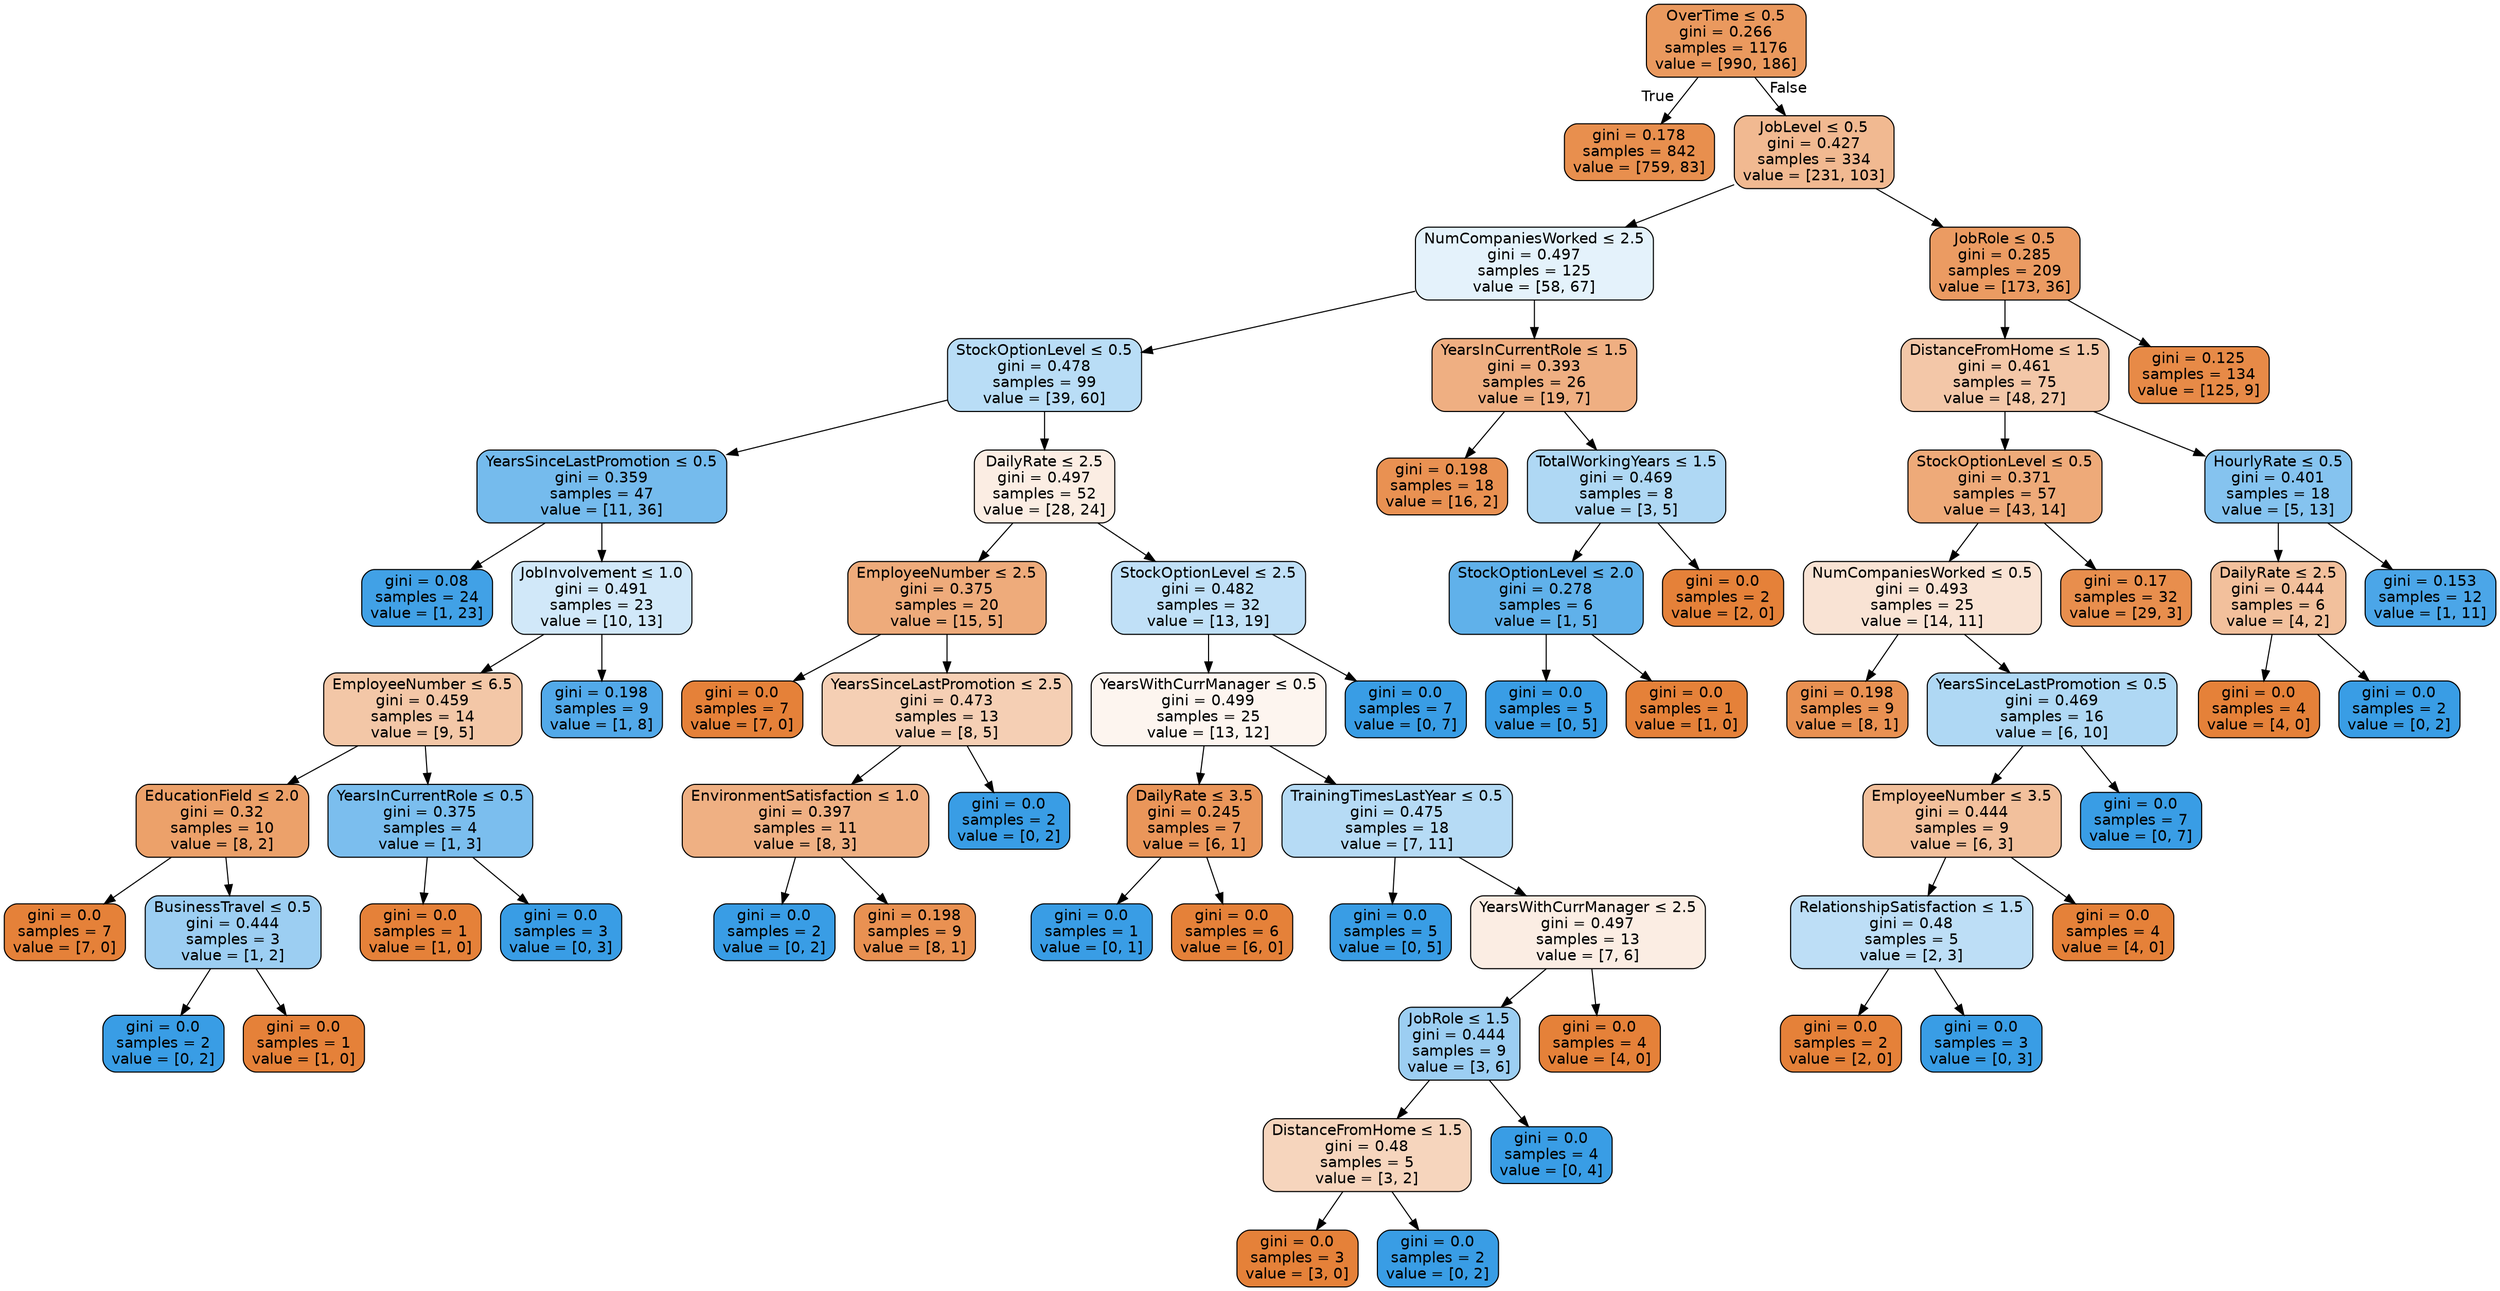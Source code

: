 digraph Tree {
node [shape=box, style="filled, rounded", color="black", fontname=helvetica] ;
edge [fontname=helvetica] ;
0 [label=<OverTime &le; 0.5<br/>gini = 0.266<br/>samples = 1176<br/>value = [990, 186]>, fillcolor="#e58139cf"] ;
1 [label=<gini = 0.178<br/>samples = 842<br/>value = [759, 83]>, fillcolor="#e58139e3"] ;
0 -> 1 [labeldistance=2.5, labelangle=45, headlabel="True"] ;
2 [label=<JobLevel &le; 0.5<br/>gini = 0.427<br/>samples = 334<br/>value = [231, 103]>, fillcolor="#e581398d"] ;
0 -> 2 [labeldistance=2.5, labelangle=-45, headlabel="False"] ;
3 [label=<NumCompaniesWorked &le; 2.5<br/>gini = 0.497<br/>samples = 125<br/>value = [58, 67]>, fillcolor="#399de522"] ;
2 -> 3 ;
4 [label=<StockOptionLevel &le; 0.5<br/>gini = 0.478<br/>samples = 99<br/>value = [39, 60]>, fillcolor="#399de559"] ;
3 -> 4 ;
5 [label=<YearsSinceLastPromotion &le; 0.5<br/>gini = 0.359<br/>samples = 47<br/>value = [11, 36]>, fillcolor="#399de5b1"] ;
4 -> 5 ;
6 [label=<gini = 0.08<br/>samples = 24<br/>value = [1, 23]>, fillcolor="#399de5f4"] ;
5 -> 6 ;
7 [label=<JobInvolvement &le; 1.0<br/>gini = 0.491<br/>samples = 23<br/>value = [10, 13]>, fillcolor="#399de53b"] ;
5 -> 7 ;
8 [label=<EmployeeNumber &le; 6.5<br/>gini = 0.459<br/>samples = 14<br/>value = [9, 5]>, fillcolor="#e5813971"] ;
7 -> 8 ;
9 [label=<EducationField &le; 2.0<br/>gini = 0.32<br/>samples = 10<br/>value = [8, 2]>, fillcolor="#e58139bf"] ;
8 -> 9 ;
10 [label=<gini = 0.0<br/>samples = 7<br/>value = [7, 0]>, fillcolor="#e58139ff"] ;
9 -> 10 ;
11 [label=<BusinessTravel &le; 0.5<br/>gini = 0.444<br/>samples = 3<br/>value = [1, 2]>, fillcolor="#399de57f"] ;
9 -> 11 ;
12 [label=<gini = 0.0<br/>samples = 2<br/>value = [0, 2]>, fillcolor="#399de5ff"] ;
11 -> 12 ;
13 [label=<gini = 0.0<br/>samples = 1<br/>value = [1, 0]>, fillcolor="#e58139ff"] ;
11 -> 13 ;
14 [label=<YearsInCurrentRole &le; 0.5<br/>gini = 0.375<br/>samples = 4<br/>value = [1, 3]>, fillcolor="#399de5aa"] ;
8 -> 14 ;
15 [label=<gini = 0.0<br/>samples = 1<br/>value = [1, 0]>, fillcolor="#e58139ff"] ;
14 -> 15 ;
16 [label=<gini = 0.0<br/>samples = 3<br/>value = [0, 3]>, fillcolor="#399de5ff"] ;
14 -> 16 ;
17 [label=<gini = 0.198<br/>samples = 9<br/>value = [1, 8]>, fillcolor="#399de5df"] ;
7 -> 17 ;
18 [label=<DailyRate &le; 2.5<br/>gini = 0.497<br/>samples = 52<br/>value = [28, 24]>, fillcolor="#e5813924"] ;
4 -> 18 ;
19 [label=<EmployeeNumber &le; 2.5<br/>gini = 0.375<br/>samples = 20<br/>value = [15, 5]>, fillcolor="#e58139aa"] ;
18 -> 19 ;
20 [label=<gini = 0.0<br/>samples = 7<br/>value = [7, 0]>, fillcolor="#e58139ff"] ;
19 -> 20 ;
21 [label=<YearsSinceLastPromotion &le; 2.5<br/>gini = 0.473<br/>samples = 13<br/>value = [8, 5]>, fillcolor="#e5813960"] ;
19 -> 21 ;
22 [label=<EnvironmentSatisfaction &le; 1.0<br/>gini = 0.397<br/>samples = 11<br/>value = [8, 3]>, fillcolor="#e581399f"] ;
21 -> 22 ;
23 [label=<gini = 0.0<br/>samples = 2<br/>value = [0, 2]>, fillcolor="#399de5ff"] ;
22 -> 23 ;
24 [label=<gini = 0.198<br/>samples = 9<br/>value = [8, 1]>, fillcolor="#e58139df"] ;
22 -> 24 ;
25 [label=<gini = 0.0<br/>samples = 2<br/>value = [0, 2]>, fillcolor="#399de5ff"] ;
21 -> 25 ;
26 [label=<StockOptionLevel &le; 2.5<br/>gini = 0.482<br/>samples = 32<br/>value = [13, 19]>, fillcolor="#399de551"] ;
18 -> 26 ;
27 [label=<YearsWithCurrManager &le; 0.5<br/>gini = 0.499<br/>samples = 25<br/>value = [13, 12]>, fillcolor="#e5813914"] ;
26 -> 27 ;
28 [label=<DailyRate &le; 3.5<br/>gini = 0.245<br/>samples = 7<br/>value = [6, 1]>, fillcolor="#e58139d4"] ;
27 -> 28 ;
29 [label=<gini = 0.0<br/>samples = 1<br/>value = [0, 1]>, fillcolor="#399de5ff"] ;
28 -> 29 ;
30 [label=<gini = 0.0<br/>samples = 6<br/>value = [6, 0]>, fillcolor="#e58139ff"] ;
28 -> 30 ;
31 [label=<TrainingTimesLastYear &le; 0.5<br/>gini = 0.475<br/>samples = 18<br/>value = [7, 11]>, fillcolor="#399de55d"] ;
27 -> 31 ;
32 [label=<gini = 0.0<br/>samples = 5<br/>value = [0, 5]>, fillcolor="#399de5ff"] ;
31 -> 32 ;
33 [label=<YearsWithCurrManager &le; 2.5<br/>gini = 0.497<br/>samples = 13<br/>value = [7, 6]>, fillcolor="#e5813924"] ;
31 -> 33 ;
34 [label=<JobRole &le; 1.5<br/>gini = 0.444<br/>samples = 9<br/>value = [3, 6]>, fillcolor="#399de57f"] ;
33 -> 34 ;
35 [label=<DistanceFromHome &le; 1.5<br/>gini = 0.48<br/>samples = 5<br/>value = [3, 2]>, fillcolor="#e5813955"] ;
34 -> 35 ;
36 [label=<gini = 0.0<br/>samples = 3<br/>value = [3, 0]>, fillcolor="#e58139ff"] ;
35 -> 36 ;
37 [label=<gini = 0.0<br/>samples = 2<br/>value = [0, 2]>, fillcolor="#399de5ff"] ;
35 -> 37 ;
38 [label=<gini = 0.0<br/>samples = 4<br/>value = [0, 4]>, fillcolor="#399de5ff"] ;
34 -> 38 ;
39 [label=<gini = 0.0<br/>samples = 4<br/>value = [4, 0]>, fillcolor="#e58139ff"] ;
33 -> 39 ;
40 [label=<gini = 0.0<br/>samples = 7<br/>value = [0, 7]>, fillcolor="#399de5ff"] ;
26 -> 40 ;
41 [label=<YearsInCurrentRole &le; 1.5<br/>gini = 0.393<br/>samples = 26<br/>value = [19, 7]>, fillcolor="#e58139a1"] ;
3 -> 41 ;
42 [label=<gini = 0.198<br/>samples = 18<br/>value = [16, 2]>, fillcolor="#e58139df"] ;
41 -> 42 ;
43 [label=<TotalWorkingYears &le; 1.5<br/>gini = 0.469<br/>samples = 8<br/>value = [3, 5]>, fillcolor="#399de566"] ;
41 -> 43 ;
44 [label=<StockOptionLevel &le; 2.0<br/>gini = 0.278<br/>samples = 6<br/>value = [1, 5]>, fillcolor="#399de5cc"] ;
43 -> 44 ;
45 [label=<gini = 0.0<br/>samples = 5<br/>value = [0, 5]>, fillcolor="#399de5ff"] ;
44 -> 45 ;
46 [label=<gini = 0.0<br/>samples = 1<br/>value = [1, 0]>, fillcolor="#e58139ff"] ;
44 -> 46 ;
47 [label=<gini = 0.0<br/>samples = 2<br/>value = [2, 0]>, fillcolor="#e58139ff"] ;
43 -> 47 ;
48 [label=<JobRole &le; 0.5<br/>gini = 0.285<br/>samples = 209<br/>value = [173, 36]>, fillcolor="#e58139ca"] ;
2 -> 48 ;
49 [label=<DistanceFromHome &le; 1.5<br/>gini = 0.461<br/>samples = 75<br/>value = [48, 27]>, fillcolor="#e5813970"] ;
48 -> 49 ;
50 [label=<StockOptionLevel &le; 0.5<br/>gini = 0.371<br/>samples = 57<br/>value = [43, 14]>, fillcolor="#e58139ac"] ;
49 -> 50 ;
51 [label=<NumCompaniesWorked &le; 0.5<br/>gini = 0.493<br/>samples = 25<br/>value = [14, 11]>, fillcolor="#e5813937"] ;
50 -> 51 ;
52 [label=<gini = 0.198<br/>samples = 9<br/>value = [8, 1]>, fillcolor="#e58139df"] ;
51 -> 52 ;
53 [label=<YearsSinceLastPromotion &le; 0.5<br/>gini = 0.469<br/>samples = 16<br/>value = [6, 10]>, fillcolor="#399de566"] ;
51 -> 53 ;
54 [label=<EmployeeNumber &le; 3.5<br/>gini = 0.444<br/>samples = 9<br/>value = [6, 3]>, fillcolor="#e581397f"] ;
53 -> 54 ;
55 [label=<RelationshipSatisfaction &le; 1.5<br/>gini = 0.48<br/>samples = 5<br/>value = [2, 3]>, fillcolor="#399de555"] ;
54 -> 55 ;
56 [label=<gini = 0.0<br/>samples = 2<br/>value = [2, 0]>, fillcolor="#e58139ff"] ;
55 -> 56 ;
57 [label=<gini = 0.0<br/>samples = 3<br/>value = [0, 3]>, fillcolor="#399de5ff"] ;
55 -> 57 ;
58 [label=<gini = 0.0<br/>samples = 4<br/>value = [4, 0]>, fillcolor="#e58139ff"] ;
54 -> 58 ;
59 [label=<gini = 0.0<br/>samples = 7<br/>value = [0, 7]>, fillcolor="#399de5ff"] ;
53 -> 59 ;
60 [label=<gini = 0.17<br/>samples = 32<br/>value = [29, 3]>, fillcolor="#e58139e5"] ;
50 -> 60 ;
61 [label=<HourlyRate &le; 0.5<br/>gini = 0.401<br/>samples = 18<br/>value = [5, 13]>, fillcolor="#399de59d"] ;
49 -> 61 ;
62 [label=<DailyRate &le; 2.5<br/>gini = 0.444<br/>samples = 6<br/>value = [4, 2]>, fillcolor="#e581397f"] ;
61 -> 62 ;
63 [label=<gini = 0.0<br/>samples = 4<br/>value = [4, 0]>, fillcolor="#e58139ff"] ;
62 -> 63 ;
64 [label=<gini = 0.0<br/>samples = 2<br/>value = [0, 2]>, fillcolor="#399de5ff"] ;
62 -> 64 ;
65 [label=<gini = 0.153<br/>samples = 12<br/>value = [1, 11]>, fillcolor="#399de5e8"] ;
61 -> 65 ;
66 [label=<gini = 0.125<br/>samples = 134<br/>value = [125, 9]>, fillcolor="#e58139ed"] ;
48 -> 66 ;
}

